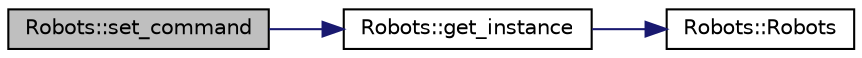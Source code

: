 digraph "Robots::set_command"
{
 // INTERACTIVE_SVG=YES
  edge [fontname="Helvetica",fontsize="10",labelfontname="Helvetica",labelfontsize="10"];
  node [fontname="Helvetica",fontsize="10",shape=record];
  rankdir="LR";
  Node466 [label="Robots::set_command",height=0.2,width=0.4,color="black", fillcolor="grey75", style="filled", fontcolor="black"];
  Node466 -> Node467 [color="midnightblue",fontsize="10",style="solid"];
  Node467 [label="Robots::get_instance",height=0.2,width=0.4,color="black", fillcolor="white", style="filled",URL="$class_robots.html#a589bce74db5f34af384952d48435168f"];
  Node467 -> Node468 [color="midnightblue",fontsize="10",style="solid"];
  Node468 [label="Robots::Robots",height=0.2,width=0.4,color="black", fillcolor="white", style="filled",URL="$class_robots.html#aa2745a48ebd3e52b9a3020f6afbcb25d",tooltip="Initializes our arrays. "];
}
